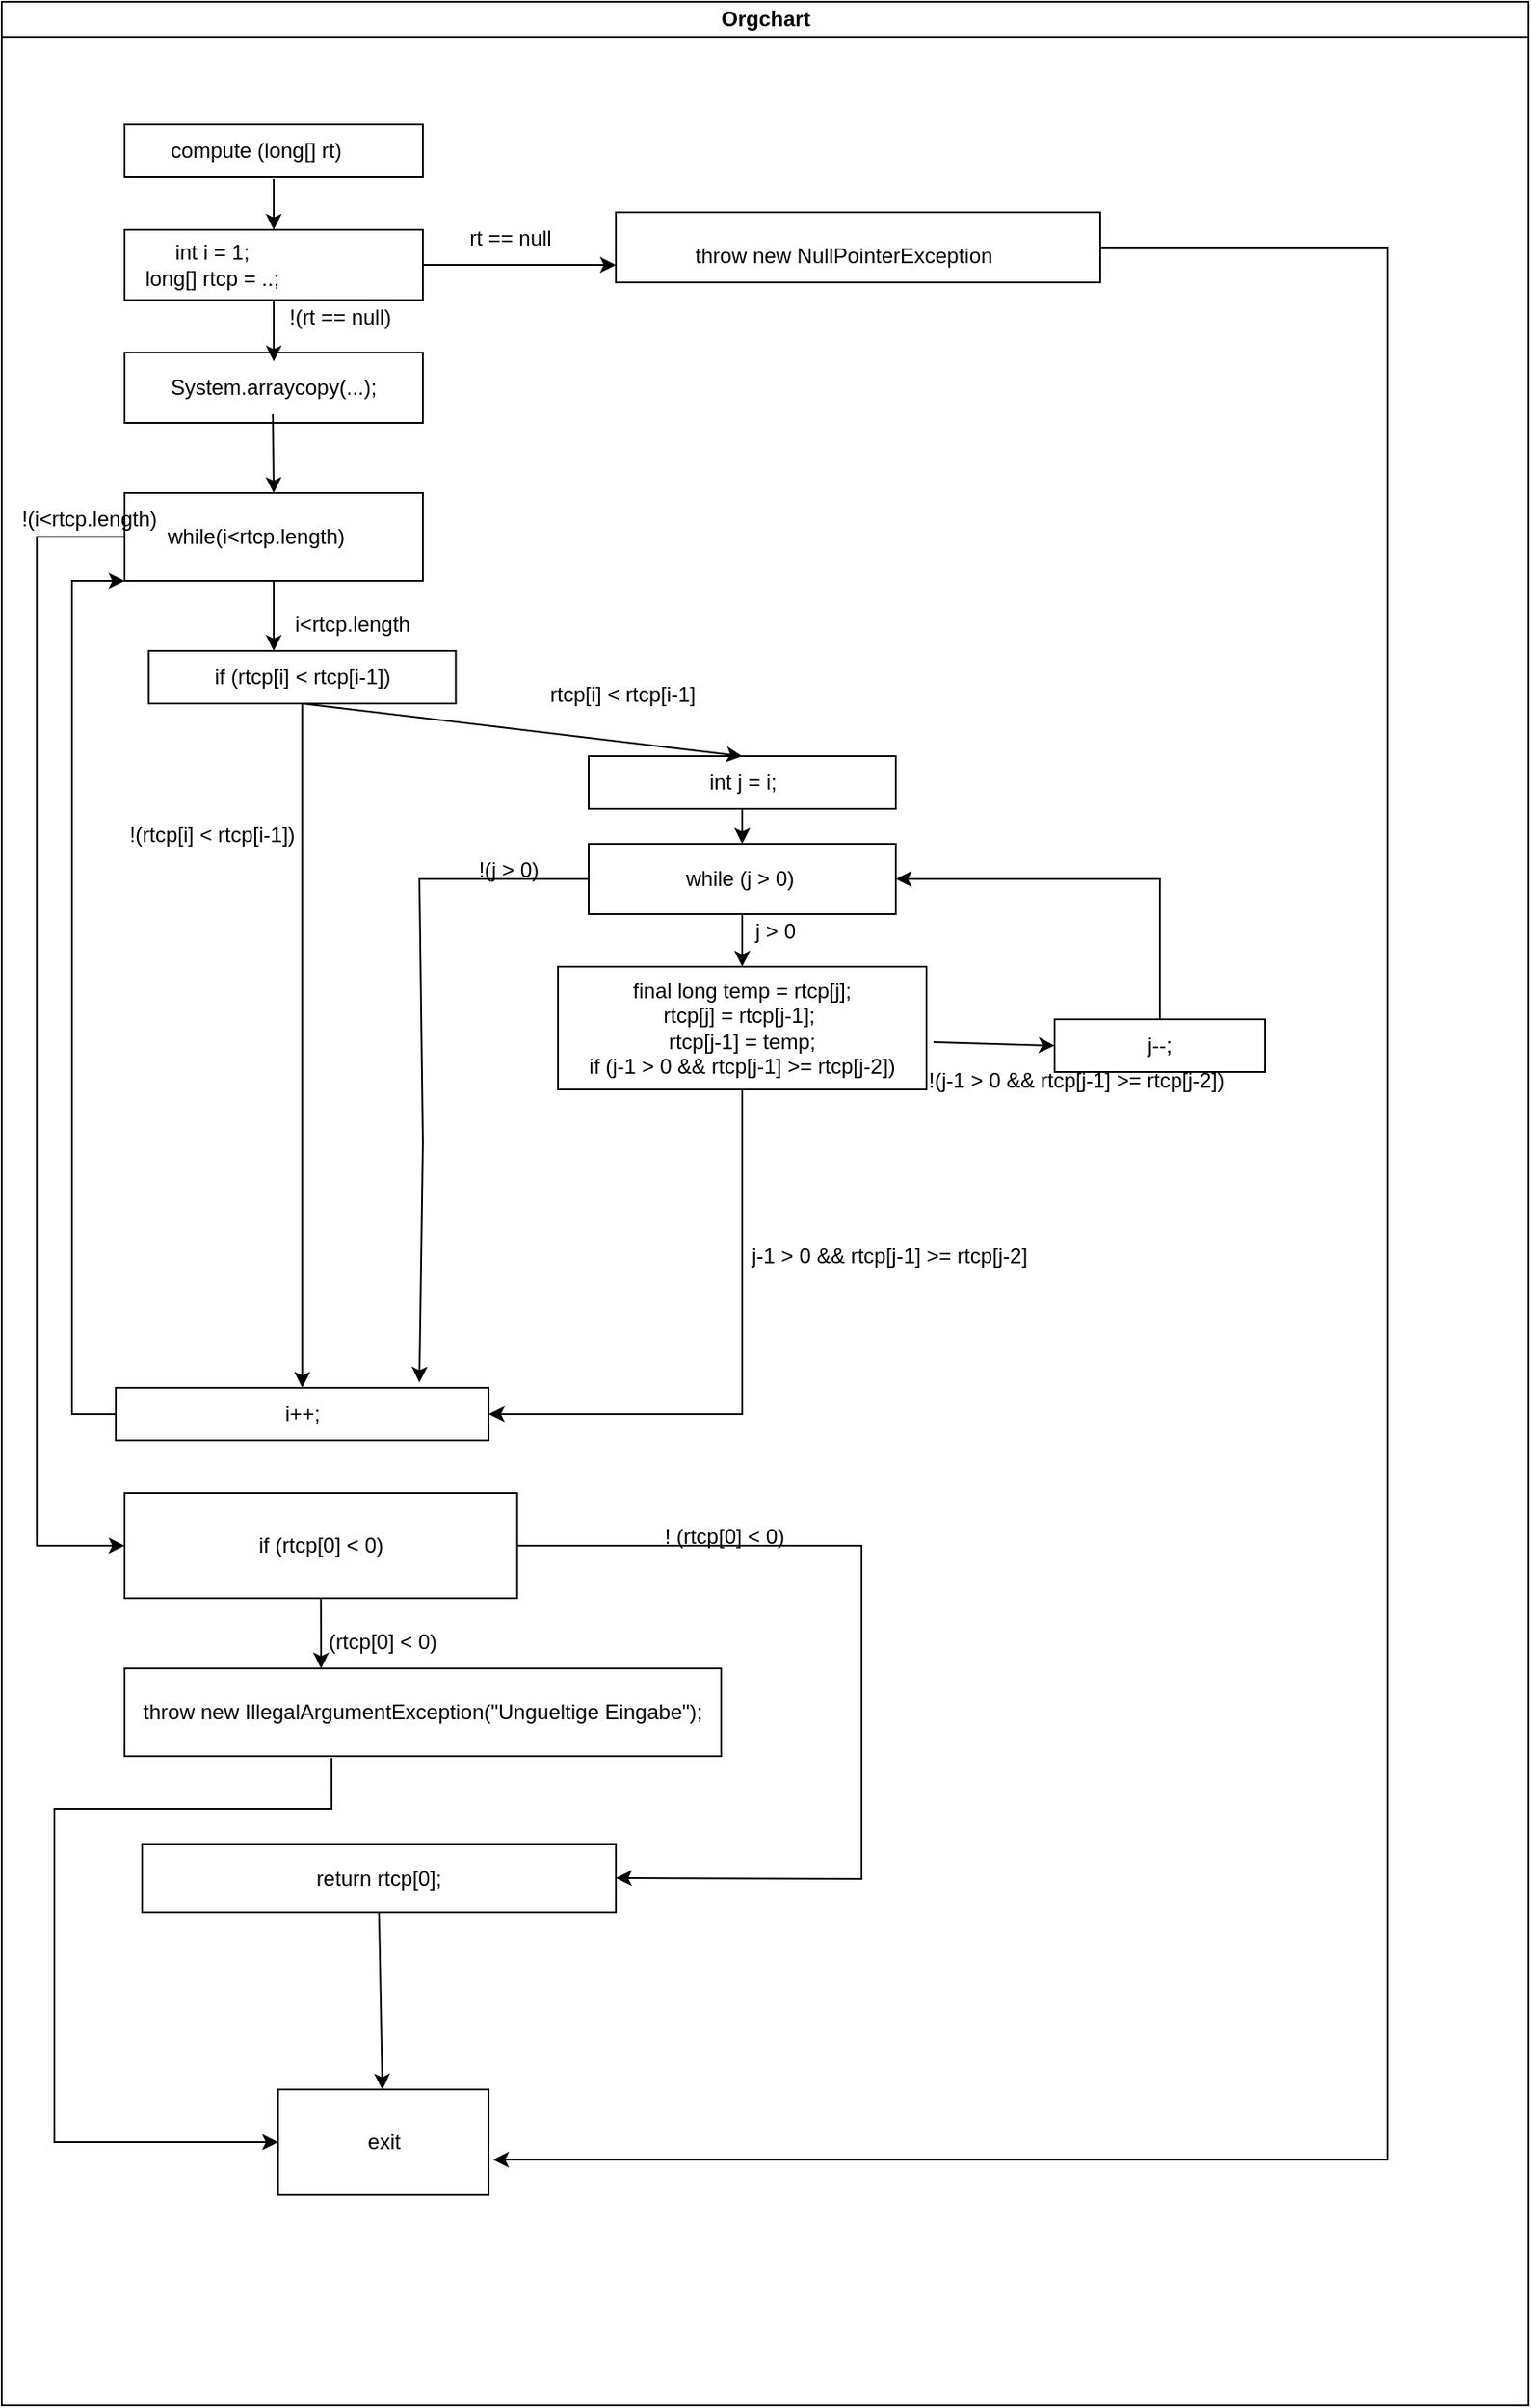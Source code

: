 <mxfile version="15.7.4" type="github">
  <diagram id="prtHgNgQTEPvFCAcTncT" name="Page-1">
    <mxGraphModel dx="1796" dy="743" grid="1" gridSize="10" guides="1" tooltips="1" connect="1" arrows="1" fold="1" page="1" pageScale="1" pageWidth="827" pageHeight="1169" math="0" shadow="0">
      <root>
        <mxCell id="0" />
        <mxCell id="1" parent="0" />
        <mxCell id="dNxyNK7c78bLwvsdeMH5-11" value="Orgchart" style="swimlane;html=1;startSize=20;horizontal=1;containerType=tree;glass=0;" parent="1" vertex="1">
          <mxGeometry x="-110" y="90" width="870" height="1370" as="geometry" />
        </mxCell>
        <mxCell id="Ei4LlekfJ-tynDcUSh8o-2" value="" style="rounded=0;whiteSpace=wrap;html=1;" parent="dNxyNK7c78bLwvsdeMH5-11" vertex="1">
          <mxGeometry x="70" y="70" width="170" height="30" as="geometry" />
        </mxCell>
        <mxCell id="Ei4LlekfJ-tynDcUSh8o-1" value="" style="rounded=0;whiteSpace=wrap;html=1;" parent="dNxyNK7c78bLwvsdeMH5-11" vertex="1">
          <mxGeometry x="70" y="130" width="170" height="40" as="geometry" />
        </mxCell>
        <mxCell id="Ei4LlekfJ-tynDcUSh8o-3" value="" style="rounded=0;whiteSpace=wrap;html=1;" parent="dNxyNK7c78bLwvsdeMH5-11" vertex="1">
          <mxGeometry x="70" y="200" width="170" height="40" as="geometry" />
        </mxCell>
        <mxCell id="Ei4LlekfJ-tynDcUSh8o-4" value="" style="rounded=0;whiteSpace=wrap;html=1;" parent="dNxyNK7c78bLwvsdeMH5-11" vertex="1">
          <mxGeometry x="350" y="120" width="276" height="40" as="geometry" />
        </mxCell>
        <mxCell id="Ei4LlekfJ-tynDcUSh8o-5" value="compute (long[] rt)" style="text;html=1;strokeColor=none;fillColor=none;align=center;verticalAlign=middle;whiteSpace=wrap;rounded=0;" parent="dNxyNK7c78bLwvsdeMH5-11" vertex="1">
          <mxGeometry x="90" y="70" width="110" height="30" as="geometry" />
        </mxCell>
        <mxCell id="Ei4LlekfJ-tynDcUSh8o-6" value="int i = 1;&lt;br&gt;long[] rtcp = ..;" style="text;html=1;strokeColor=none;fillColor=none;align=center;verticalAlign=middle;whiteSpace=wrap;rounded=0;" parent="dNxyNK7c78bLwvsdeMH5-11" vertex="1">
          <mxGeometry x="10" y="135" width="220" height="30" as="geometry" />
        </mxCell>
        <mxCell id="Ei4LlekfJ-tynDcUSh8o-7" value="System.arraycopy(...);" style="text;html=1;strokeColor=none;fillColor=none;align=center;verticalAlign=middle;whiteSpace=wrap;rounded=0;" parent="dNxyNK7c78bLwvsdeMH5-11" vertex="1">
          <mxGeometry x="125" y="205" width="60" height="30" as="geometry" />
        </mxCell>
        <mxCell id="Ei4LlekfJ-tynDcUSh8o-9" value="throw new NullPointerException" style="text;html=1;strokeColor=none;fillColor=none;align=center;verticalAlign=middle;whiteSpace=wrap;rounded=0;" parent="dNxyNK7c78bLwvsdeMH5-11" vertex="1">
          <mxGeometry x="360" y="130" width="240" height="30" as="geometry" />
        </mxCell>
        <mxCell id="Ei4LlekfJ-tynDcUSh8o-11" value="" style="endArrow=classic;html=1;rounded=0;entryX=0;entryY=0.75;entryDx=0;entryDy=0;" parent="dNxyNK7c78bLwvsdeMH5-11" target="Ei4LlekfJ-tynDcUSh8o-4" edge="1">
          <mxGeometry width="50" height="50" relative="1" as="geometry">
            <mxPoint x="240" y="150" as="sourcePoint" />
            <mxPoint x="350" y="200" as="targetPoint" />
            <Array as="points">
              <mxPoint x="270" y="150" />
            </Array>
          </mxGeometry>
        </mxCell>
        <mxCell id="Ei4LlekfJ-tynDcUSh8o-12" value="rt == null&lt;br&gt;" style="text;html=1;strokeColor=none;fillColor=none;align=center;verticalAlign=middle;whiteSpace=wrap;rounded=0;" parent="dNxyNK7c78bLwvsdeMH5-11" vertex="1">
          <mxGeometry x="260" y="120" width="60" height="30" as="geometry" />
        </mxCell>
        <mxCell id="Ei4LlekfJ-tynDcUSh8o-14" value="" style="endArrow=classic;html=1;rounded=0;exitX=0.5;exitY=1;exitDx=0;exitDy=0;" parent="dNxyNK7c78bLwvsdeMH5-11" source="Ei4LlekfJ-tynDcUSh8o-1" edge="1">
          <mxGeometry width="50" height="50" relative="1" as="geometry">
            <mxPoint x="155" y="110" as="sourcePoint" />
            <mxPoint x="155" y="205" as="targetPoint" />
          </mxGeometry>
        </mxCell>
        <mxCell id="Ei4LlekfJ-tynDcUSh8o-16" value="" style="endArrow=classic;html=1;rounded=0;exitX=0.591;exitY=1.033;exitDx=0;exitDy=0;exitPerimeter=0;" parent="dNxyNK7c78bLwvsdeMH5-11" source="Ei4LlekfJ-tynDcUSh8o-5" edge="1">
          <mxGeometry width="50" height="50" relative="1" as="geometry">
            <mxPoint x="165" y="160" as="sourcePoint" />
            <mxPoint x="155" y="130" as="targetPoint" />
            <Array as="points" />
          </mxGeometry>
        </mxCell>
        <mxCell id="Ei4LlekfJ-tynDcUSh8o-20" value="" style="rounded=0;whiteSpace=wrap;html=1;" parent="dNxyNK7c78bLwvsdeMH5-11" vertex="1">
          <mxGeometry x="70" y="280" width="170" height="50" as="geometry" />
        </mxCell>
        <mxCell id="Ei4LlekfJ-tynDcUSh8o-21" value="while(i&amp;lt;rtcp.length)" style="text;html=1;strokeColor=none;fillColor=none;align=center;verticalAlign=middle;whiteSpace=wrap;rounded=0;" parent="dNxyNK7c78bLwvsdeMH5-11" vertex="1">
          <mxGeometry x="115" y="290" width="60" height="30" as="geometry" />
        </mxCell>
        <mxCell id="Ei4LlekfJ-tynDcUSh8o-22" value="" style="endArrow=classic;html=1;rounded=0;entryX=0.5;entryY=0;entryDx=0;entryDy=0;" parent="dNxyNK7c78bLwvsdeMH5-11" target="Ei4LlekfJ-tynDcUSh8o-20" edge="1">
          <mxGeometry width="50" height="50" relative="1" as="geometry">
            <mxPoint x="154.5" y="235" as="sourcePoint" />
            <mxPoint x="155" y="270" as="targetPoint" />
          </mxGeometry>
        </mxCell>
        <mxCell id="Ei4LlekfJ-tynDcUSh8o-23" value="" style="endArrow=classic;html=1;rounded=0;exitX=0.5;exitY=1;exitDx=0;exitDy=0;" parent="dNxyNK7c78bLwvsdeMH5-11" source="Ei4LlekfJ-tynDcUSh8o-20" edge="1">
          <mxGeometry width="50" height="50" relative="1" as="geometry">
            <mxPoint x="154.5" y="350" as="sourcePoint" />
            <mxPoint x="155" y="370" as="targetPoint" />
          </mxGeometry>
        </mxCell>
        <mxCell id="Ei4LlekfJ-tynDcUSh8o-29" value="if (rtcp[i] &amp;lt; rtcp[i-1])" style="rounded=0;whiteSpace=wrap;html=1;" parent="dNxyNK7c78bLwvsdeMH5-11" vertex="1">
          <mxGeometry x="83.75" y="370" width="175" height="30" as="geometry" />
        </mxCell>
        <mxCell id="Ei4LlekfJ-tynDcUSh8o-30" value="int j = i;" style="rounded=0;whiteSpace=wrap;html=1;" parent="dNxyNK7c78bLwvsdeMH5-11" vertex="1">
          <mxGeometry x="334.5" y="430" width="175" height="30" as="geometry" />
        </mxCell>
        <mxCell id="Ei4LlekfJ-tynDcUSh8o-31" value="while (j &amp;gt; 0)&amp;nbsp;" style="rounded=0;whiteSpace=wrap;html=1;" parent="dNxyNK7c78bLwvsdeMH5-11" vertex="1">
          <mxGeometry x="334.5" y="480" width="175" height="40" as="geometry" />
        </mxCell>
        <mxCell id="Ei4LlekfJ-tynDcUSh8o-32" value="" style="endArrow=classic;html=1;rounded=0;exitX=0.5;exitY=1;exitDx=0;exitDy=0;entryX=0.5;entryY=0;entryDx=0;entryDy=0;" parent="dNxyNK7c78bLwvsdeMH5-11" source="Ei4LlekfJ-tynDcUSh8o-29" target="Ei4LlekfJ-tynDcUSh8o-30" edge="1">
          <mxGeometry width="50" height="50" relative="1" as="geometry">
            <mxPoint x="280" y="530" as="sourcePoint" />
            <mxPoint x="330" y="480" as="targetPoint" />
          </mxGeometry>
        </mxCell>
        <mxCell id="Ei4LlekfJ-tynDcUSh8o-33" value="" style="endArrow=classic;html=1;rounded=0;exitX=0.5;exitY=1;exitDx=0;exitDy=0;entryX=0.5;entryY=0;entryDx=0;entryDy=0;" parent="dNxyNK7c78bLwvsdeMH5-11" source="Ei4LlekfJ-tynDcUSh8o-30" target="Ei4LlekfJ-tynDcUSh8o-31" edge="1">
          <mxGeometry width="50" height="50" relative="1" as="geometry">
            <mxPoint x="280" y="650" as="sourcePoint" />
            <mxPoint x="330" y="600" as="targetPoint" />
          </mxGeometry>
        </mxCell>
        <mxCell id="Ei4LlekfJ-tynDcUSh8o-34" value="&lt;div&gt;final long temp = rtcp[j];&lt;/div&gt;&lt;div&gt;rtcp[j] = rtcp[j-1];&amp;nbsp;&lt;/div&gt;&lt;div&gt;rtcp[j-1] = temp;&lt;/div&gt;&lt;div&gt;if (j-1 &amp;gt; 0 &amp;amp;&amp;amp; rtcp[j-1] &amp;gt;= rtcp[j-2])&lt;br&gt;&lt;/div&gt;" style="rounded=0;whiteSpace=wrap;html=1;" parent="dNxyNK7c78bLwvsdeMH5-11" vertex="1">
          <mxGeometry x="317" y="550" width="210" height="70" as="geometry" />
        </mxCell>
        <mxCell id="Ei4LlekfJ-tynDcUSh8o-35" value="" style="endArrow=classic;html=1;rounded=0;exitX=0.5;exitY=1;exitDx=0;exitDy=0;entryX=0.5;entryY=0;entryDx=0;entryDy=0;" parent="dNxyNK7c78bLwvsdeMH5-11" source="Ei4LlekfJ-tynDcUSh8o-31" target="Ei4LlekfJ-tynDcUSh8o-34" edge="1">
          <mxGeometry width="50" height="50" relative="1" as="geometry">
            <mxPoint x="280" y="630" as="sourcePoint" />
            <mxPoint x="330" y="580" as="targetPoint" />
          </mxGeometry>
        </mxCell>
        <mxCell id="3E3PEo-wfzcy8LnbCsbM-1" value="j &amp;gt; 0" style="text;html=1;strokeColor=none;fillColor=none;align=center;verticalAlign=middle;whiteSpace=wrap;rounded=0;" vertex="1" parent="dNxyNK7c78bLwvsdeMH5-11">
          <mxGeometry x="411" y="515" width="60" height="30" as="geometry" />
        </mxCell>
        <mxCell id="3E3PEo-wfzcy8LnbCsbM-4" value="i++;" style="rounded=0;whiteSpace=wrap;html=1;" vertex="1" parent="dNxyNK7c78bLwvsdeMH5-11">
          <mxGeometry x="65" y="790" width="212.5" height="30" as="geometry" />
        </mxCell>
        <mxCell id="3E3PEo-wfzcy8LnbCsbM-5" value="" style="endArrow=classic;html=1;rounded=0;exitX=0.5;exitY=1;exitDx=0;exitDy=0;entryX=0.5;entryY=0;entryDx=0;entryDy=0;" edge="1" parent="dNxyNK7c78bLwvsdeMH5-11" source="Ei4LlekfJ-tynDcUSh8o-29" target="3E3PEo-wfzcy8LnbCsbM-4">
          <mxGeometry width="50" height="50" relative="1" as="geometry">
            <mxPoint x="310" y="580" as="sourcePoint" />
            <mxPoint x="360" y="530" as="targetPoint" />
          </mxGeometry>
        </mxCell>
        <mxCell id="3E3PEo-wfzcy8LnbCsbM-6" value="" style="endArrow=classic;html=1;rounded=0;exitX=0.5;exitY=1;exitDx=0;exitDy=0;entryX=1;entryY=0.5;entryDx=0;entryDy=0;" edge="1" parent="dNxyNK7c78bLwvsdeMH5-11" source="Ei4LlekfJ-tynDcUSh8o-34" target="3E3PEo-wfzcy8LnbCsbM-4">
          <mxGeometry width="50" height="50" relative="1" as="geometry">
            <mxPoint x="310" y="620" as="sourcePoint" />
            <mxPoint x="330" y="690" as="targetPoint" />
            <Array as="points">
              <mxPoint x="422" y="805" />
            </Array>
          </mxGeometry>
        </mxCell>
        <mxCell id="3E3PEo-wfzcy8LnbCsbM-8" value="j-1 &amp;gt; 0 &amp;amp;&amp;amp; rtcp[j-1] &amp;gt;= rtcp[j-2]" style="text;html=1;strokeColor=none;fillColor=none;align=center;verticalAlign=middle;whiteSpace=wrap;rounded=0;" vertex="1" parent="dNxyNK7c78bLwvsdeMH5-11">
          <mxGeometry x="386" y="700" width="240" height="30" as="geometry" />
        </mxCell>
        <mxCell id="3E3PEo-wfzcy8LnbCsbM-10" value="if (rtcp[0] &amp;lt; 0)" style="rounded=0;whiteSpace=wrap;html=1;" vertex="1" parent="dNxyNK7c78bLwvsdeMH5-11">
          <mxGeometry x="70" y="850" width="223.75" height="60" as="geometry" />
        </mxCell>
        <mxCell id="3E3PEo-wfzcy8LnbCsbM-9" value="" style="endArrow=classic;html=1;rounded=0;exitX=0;exitY=0.5;exitDx=0;exitDy=0;entryX=0;entryY=0.5;entryDx=0;entryDy=0;" edge="1" parent="dNxyNK7c78bLwvsdeMH5-11" source="Ei4LlekfJ-tynDcUSh8o-20" target="3E3PEo-wfzcy8LnbCsbM-10">
          <mxGeometry width="50" height="50" relative="1" as="geometry">
            <mxPoint x="310" y="410" as="sourcePoint" />
            <mxPoint x="360" y="360" as="targetPoint" />
            <Array as="points">
              <mxPoint x="20" y="305" />
              <mxPoint x="20" y="630" />
              <mxPoint x="20" y="850" />
              <mxPoint x="20" y="880" />
            </Array>
          </mxGeometry>
        </mxCell>
        <mxCell id="3E3PEo-wfzcy8LnbCsbM-11" value="" style="endArrow=classic;html=1;rounded=0;exitX=0;exitY=0.5;exitDx=0;exitDy=0;entryX=0;entryY=1;entryDx=0;entryDy=0;" edge="1" parent="dNxyNK7c78bLwvsdeMH5-11" source="3E3PEo-wfzcy8LnbCsbM-4" target="Ei4LlekfJ-tynDcUSh8o-20">
          <mxGeometry width="50" height="50" relative="1" as="geometry">
            <mxPoint x="340" y="760" as="sourcePoint" />
            <mxPoint x="390" y="710" as="targetPoint" />
            <Array as="points">
              <mxPoint x="40" y="805" />
              <mxPoint x="40" y="570" />
              <mxPoint x="40" y="330" />
            </Array>
          </mxGeometry>
        </mxCell>
        <mxCell id="3E3PEo-wfzcy8LnbCsbM-12" value="!(i&amp;lt;rtcp.length)" style="text;html=1;strokeColor=none;fillColor=none;align=center;verticalAlign=middle;whiteSpace=wrap;rounded=0;" vertex="1" parent="dNxyNK7c78bLwvsdeMH5-11">
          <mxGeometry x="10" y="280" width="80" height="30" as="geometry" />
        </mxCell>
        <mxCell id="3E3PEo-wfzcy8LnbCsbM-13" value="i&amp;lt;rtcp.length" style="text;html=1;strokeColor=none;fillColor=none;align=center;verticalAlign=middle;whiteSpace=wrap;rounded=0;" vertex="1" parent="dNxyNK7c78bLwvsdeMH5-11">
          <mxGeometry x="170" y="340" width="60" height="30" as="geometry" />
        </mxCell>
        <mxCell id="3E3PEo-wfzcy8LnbCsbM-14" value="rtcp[i] &amp;lt; rtcp[i-1]" style="text;html=1;strokeColor=none;fillColor=none;align=center;verticalAlign=middle;whiteSpace=wrap;rounded=0;" vertex="1" parent="dNxyNK7c78bLwvsdeMH5-11">
          <mxGeometry x="258.75" y="380" width="190" height="30" as="geometry" />
        </mxCell>
        <mxCell id="3E3PEo-wfzcy8LnbCsbM-24" value="" style="endArrow=classic;html=1;rounded=0;exitX=0;exitY=0.5;exitDx=0;exitDy=0;entryX=0.814;entryY=-0.1;entryDx=0;entryDy=0;entryPerimeter=0;" edge="1" parent="dNxyNK7c78bLwvsdeMH5-11" source="Ei4LlekfJ-tynDcUSh8o-31" target="3E3PEo-wfzcy8LnbCsbM-4">
          <mxGeometry width="50" height="50" relative="1" as="geometry">
            <mxPoint x="480" y="620" as="sourcePoint" />
            <mxPoint x="530" y="570" as="targetPoint" />
            <Array as="points">
              <mxPoint x="238" y="500" />
              <mxPoint x="240" y="650" />
            </Array>
          </mxGeometry>
        </mxCell>
        <mxCell id="3E3PEo-wfzcy8LnbCsbM-25" value="!(j &amp;gt; 0)" style="text;html=1;strokeColor=none;fillColor=none;align=center;verticalAlign=middle;whiteSpace=wrap;rounded=0;" vertex="1" parent="dNxyNK7c78bLwvsdeMH5-11">
          <mxGeometry x="258.75" y="480" width="60" height="30" as="geometry" />
        </mxCell>
        <mxCell id="3E3PEo-wfzcy8LnbCsbM-26" value="j--;" style="rounded=0;whiteSpace=wrap;html=1;" vertex="1" parent="dNxyNK7c78bLwvsdeMH5-11">
          <mxGeometry x="600" y="580" width="120" height="30" as="geometry" />
        </mxCell>
        <mxCell id="3E3PEo-wfzcy8LnbCsbM-27" value="" style="endArrow=classic;html=1;rounded=0;exitX=1.019;exitY=0.614;exitDx=0;exitDy=0;exitPerimeter=0;entryX=0;entryY=0.5;entryDx=0;entryDy=0;" edge="1" parent="dNxyNK7c78bLwvsdeMH5-11" source="Ei4LlekfJ-tynDcUSh8o-34" target="3E3PEo-wfzcy8LnbCsbM-26">
          <mxGeometry width="50" height="50" relative="1" as="geometry">
            <mxPoint x="360" y="550" as="sourcePoint" />
            <mxPoint x="410" y="500" as="targetPoint" />
          </mxGeometry>
        </mxCell>
        <mxCell id="3E3PEo-wfzcy8LnbCsbM-28" value="" style="endArrow=classic;html=1;rounded=0;exitX=0.5;exitY=0;exitDx=0;exitDy=0;entryX=1;entryY=0.5;entryDx=0;entryDy=0;" edge="1" parent="dNxyNK7c78bLwvsdeMH5-11" source="3E3PEo-wfzcy8LnbCsbM-26" target="Ei4LlekfJ-tynDcUSh8o-31">
          <mxGeometry width="50" height="50" relative="1" as="geometry">
            <mxPoint x="360" y="550" as="sourcePoint" />
            <mxPoint x="410" y="500" as="targetPoint" />
            <Array as="points">
              <mxPoint x="660" y="500" />
            </Array>
          </mxGeometry>
        </mxCell>
        <mxCell id="3E3PEo-wfzcy8LnbCsbM-29" value="!(j-1 &amp;gt; 0 &amp;amp;&amp;amp; rtcp[j-1] &amp;gt;= rtcp[j-2])" style="text;html=1;strokeColor=none;fillColor=none;align=center;verticalAlign=middle;whiteSpace=wrap;rounded=0;" vertex="1" parent="dNxyNK7c78bLwvsdeMH5-11">
          <mxGeometry x="527" y="600" width="170.5" height="30" as="geometry" />
        </mxCell>
        <mxCell id="3E3PEo-wfzcy8LnbCsbM-30" value="throw new IllegalArgumentException(&quot;Ungueltige Eingabe&quot;);" style="rounded=0;whiteSpace=wrap;html=1;" vertex="1" parent="dNxyNK7c78bLwvsdeMH5-11">
          <mxGeometry x="70" y="950" width="340" height="50" as="geometry" />
        </mxCell>
        <mxCell id="3E3PEo-wfzcy8LnbCsbM-31" value="return rtcp[0];" style="rounded=0;whiteSpace=wrap;html=1;" vertex="1" parent="dNxyNK7c78bLwvsdeMH5-11">
          <mxGeometry x="80" y="1050" width="270" height="39" as="geometry" />
        </mxCell>
        <mxCell id="3E3PEo-wfzcy8LnbCsbM-32" value="" style="endArrow=classic;html=1;rounded=0;exitX=0.5;exitY=1;exitDx=0;exitDy=0;" edge="1" parent="dNxyNK7c78bLwvsdeMH5-11" source="3E3PEo-wfzcy8LnbCsbM-10">
          <mxGeometry width="50" height="50" relative="1" as="geometry">
            <mxPoint x="400" y="910" as="sourcePoint" />
            <mxPoint x="182" y="950" as="targetPoint" />
          </mxGeometry>
        </mxCell>
        <mxCell id="3E3PEo-wfzcy8LnbCsbM-33" value="" style="endArrow=classic;html=1;rounded=0;exitX=1;exitY=0.5;exitDx=0;exitDy=0;entryX=1;entryY=0.5;entryDx=0;entryDy=0;" edge="1" parent="dNxyNK7c78bLwvsdeMH5-11" source="3E3PEo-wfzcy8LnbCsbM-10" target="3E3PEo-wfzcy8LnbCsbM-31">
          <mxGeometry width="50" height="50" relative="1" as="geometry">
            <mxPoint x="400" y="910" as="sourcePoint" />
            <mxPoint x="450" y="1080" as="targetPoint" />
            <Array as="points">
              <mxPoint x="490" y="880" />
              <mxPoint x="490" y="1070" />
            </Array>
          </mxGeometry>
        </mxCell>
        <mxCell id="3E3PEo-wfzcy8LnbCsbM-34" value="&amp;nbsp;(rtcp[0] &amp;lt; 0)" style="text;html=1;strokeColor=none;fillColor=none;align=center;verticalAlign=middle;whiteSpace=wrap;rounded=0;" vertex="1" parent="dNxyNK7c78bLwvsdeMH5-11">
          <mxGeometry x="138.5" y="920" width="153" height="30" as="geometry" />
        </mxCell>
        <mxCell id="3E3PEo-wfzcy8LnbCsbM-37" value="!&amp;nbsp;(rtcp[0] &amp;lt; 0)" style="text;html=1;strokeColor=none;fillColor=none;align=center;verticalAlign=middle;whiteSpace=wrap;rounded=0;" vertex="1" parent="dNxyNK7c78bLwvsdeMH5-11">
          <mxGeometry x="317" y="860" width="190" height="30" as="geometry" />
        </mxCell>
        <mxCell id="3E3PEo-wfzcy8LnbCsbM-38" value="exit" style="rounded=0;whiteSpace=wrap;html=1;" vertex="1" parent="dNxyNK7c78bLwvsdeMH5-11">
          <mxGeometry x="157.5" y="1190" width="120" height="60" as="geometry" />
        </mxCell>
        <mxCell id="3E3PEo-wfzcy8LnbCsbM-39" value="" style="endArrow=classic;html=1;rounded=0;exitX=0.5;exitY=1;exitDx=0;exitDy=0;" edge="1" parent="dNxyNK7c78bLwvsdeMH5-11" source="3E3PEo-wfzcy8LnbCsbM-31" target="3E3PEo-wfzcy8LnbCsbM-38">
          <mxGeometry width="50" height="50" relative="1" as="geometry">
            <mxPoint x="430" y="1080" as="sourcePoint" />
            <mxPoint x="480" y="1030" as="targetPoint" />
          </mxGeometry>
        </mxCell>
        <mxCell id="3E3PEo-wfzcy8LnbCsbM-40" value="" style="endArrow=classic;html=1;rounded=0;exitX=0.347;exitY=1.02;exitDx=0;exitDy=0;exitPerimeter=0;entryX=0;entryY=0.5;entryDx=0;entryDy=0;" edge="1" parent="dNxyNK7c78bLwvsdeMH5-11" source="3E3PEo-wfzcy8LnbCsbM-30" target="3E3PEo-wfzcy8LnbCsbM-38">
          <mxGeometry width="50" height="50" relative="1" as="geometry">
            <mxPoint x="430" y="1080" as="sourcePoint" />
            <mxPoint x="70" y="1220" as="targetPoint" />
            <Array as="points">
              <mxPoint x="188" y="1030" />
              <mxPoint x="30" y="1030" />
              <mxPoint x="30" y="1220" />
            </Array>
          </mxGeometry>
        </mxCell>
        <mxCell id="3E3PEo-wfzcy8LnbCsbM-42" value="!(rtcp[i] &amp;lt; rtcp[i-1])" style="text;html=1;strokeColor=none;fillColor=none;align=center;verticalAlign=middle;whiteSpace=wrap;rounded=0;" vertex="1" parent="dNxyNK7c78bLwvsdeMH5-11">
          <mxGeometry x="25" y="460" width="190" height="30" as="geometry" />
        </mxCell>
        <mxCell id="3E3PEo-wfzcy8LnbCsbM-43" value="!(rt == null)" style="text;html=1;strokeColor=none;fillColor=none;align=center;verticalAlign=middle;whiteSpace=wrap;rounded=0;" vertex="1" parent="dNxyNK7c78bLwvsdeMH5-11">
          <mxGeometry x="107.5" y="165" width="170" height="30" as="geometry" />
        </mxCell>
        <mxCell id="3E3PEo-wfzcy8LnbCsbM-41" value="" style="endArrow=classic;html=1;rounded=0;exitX=1;exitY=0.5;exitDx=0;exitDy=0;" edge="1" parent="1" source="Ei4LlekfJ-tynDcUSh8o-4">
          <mxGeometry width="50" height="50" relative="1" as="geometry">
            <mxPoint x="340" y="420" as="sourcePoint" />
            <mxPoint x="170" y="1320" as="targetPoint" />
            <Array as="points">
              <mxPoint x="680" y="230" />
              <mxPoint x="680" y="1320" />
            </Array>
          </mxGeometry>
        </mxCell>
      </root>
    </mxGraphModel>
  </diagram>
</mxfile>
